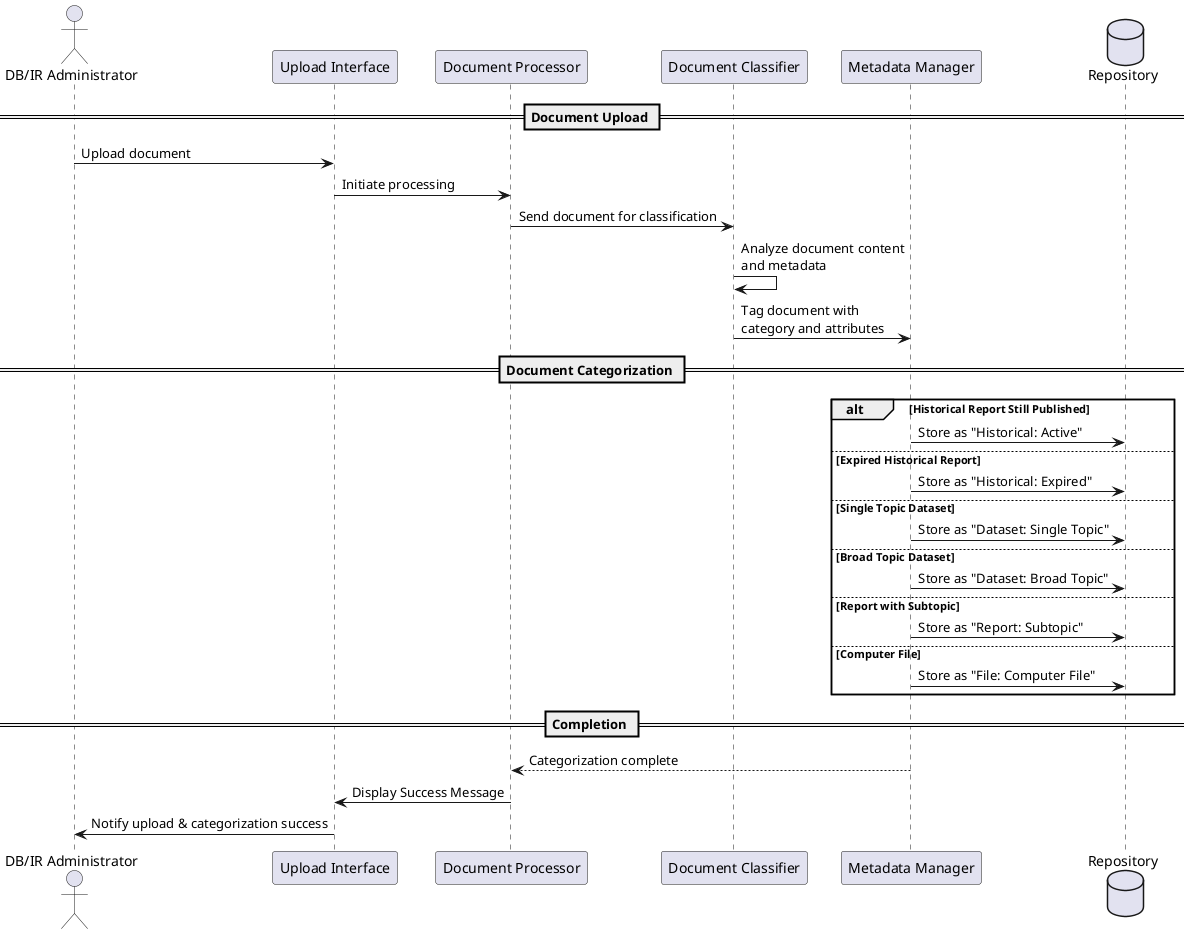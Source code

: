 @startuml
actor "DB/IR Administrator" as admin
participant "Upload Interface" as UI
participant "Document Processor" as DP
participant "Document Classifier" as DC
participant "Metadata Manager" as MM
database "Repository" as Repo

== Document Upload ==
admin -> UI : Upload document
UI -> DP : Initiate processing
DP -> DC : Send document for classification
DC -> DC : Analyze document content\nand metadata
DC -> MM : Tag document with\ncategory and attributes

== Document Categorization ==
alt Historical Report Still Published
    MM -> Repo : Store as "Historical: Active"
else Expired Historical Report
    MM -> Repo : Store as "Historical: Expired"
else Single Topic Dataset
    MM -> Repo : Store as "Dataset: Single Topic"
else Broad Topic Dataset
    MM -> Repo : Store as "Dataset: Broad Topic"
else Report with Subtopic
    MM -> Repo : Store as "Report: Subtopic"
else Computer File
    MM -> Repo : Store as "File: Computer File"
end

== Completion ==
MM --> DP : Categorization complete
DP -> UI : Display Success Message
UI -> admin : Notify upload & categorization success

@enduml